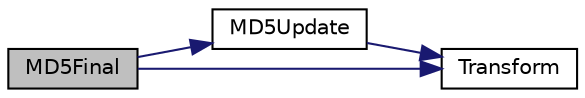 digraph "MD5Final"
{
  edge [fontname="Helvetica",fontsize="10",labelfontname="Helvetica",labelfontsize="10"];
  node [fontname="Helvetica",fontsize="10",shape=record];
  rankdir="LR";
  Node1 [label="MD5Final",height=0.2,width=0.4,color="black", fillcolor="grey75", style="filled", fontcolor="black"];
  Node1 -> Node2 [color="midnightblue",fontsize="10",style="solid",fontname="Helvetica"];
  Node2 [label="MD5Update",height=0.2,width=0.4,color="black", fillcolor="white", style="filled",URL="$md5__mit_8c.html#aed9627313e22d4fa6d73a1a6d0b5c5cb"];
  Node2 -> Node3 [color="midnightblue",fontsize="10",style="solid",fontname="Helvetica"];
  Node3 [label="Transform",height=0.2,width=0.4,color="black", fillcolor="white", style="filled",URL="$md5__mit_8c.html#ac55fe357a139194f319aea9e7898d025"];
  Node1 -> Node3 [color="midnightblue",fontsize="10",style="solid",fontname="Helvetica"];
}
